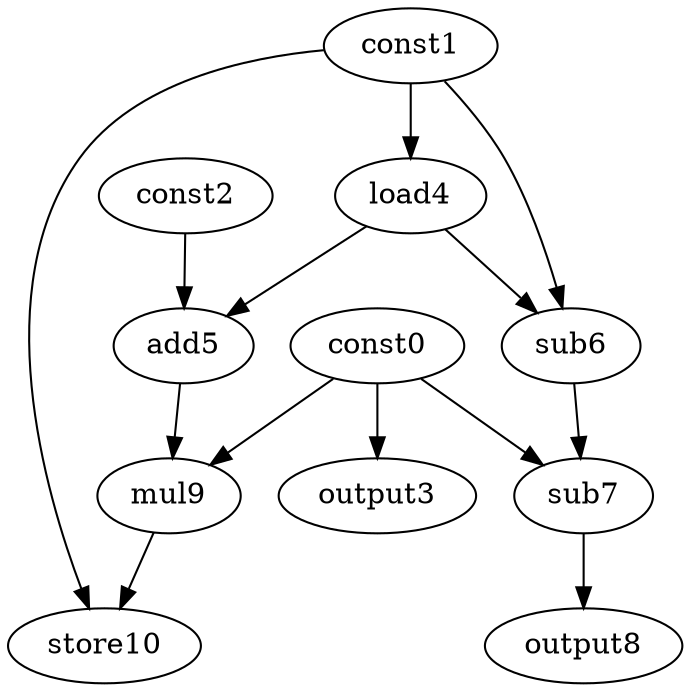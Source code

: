 digraph G { 
const0[opcode=const]; 
const1[opcode=const]; 
const2[opcode=const]; 
output3[opcode=output]; 
load4[opcode=load]; 
add5[opcode=add]; 
sub6[opcode=sub]; 
sub7[opcode=sub]; 
output8[opcode=output]; 
mul9[opcode=mul]; 
store10[opcode=store]; 
const0->output3[operand=0];
const1->load4[operand=0];
const2->add5[operand=0];
load4->add5[operand=1];
const1->sub6[operand=0];
load4->sub6[operand=1];
const0->sub7[operand=0];
sub6->sub7[operand=1];
const0->mul9[operand=0];
add5->mul9[operand=1];
sub7->output8[operand=0];
mul9->store10[operand=0];
const1->store10[operand=1];
}
